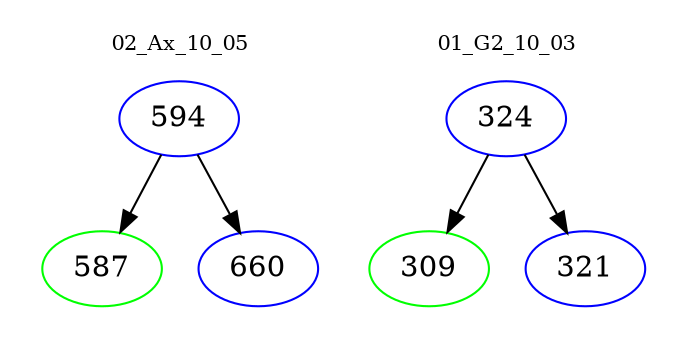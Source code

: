 digraph{
subgraph cluster_0 {
color = white
label = "02_Ax_10_05";
fontsize=10;
T0_594 [label="594", color="blue"]
T0_594 -> T0_587 [color="black"]
T0_587 [label="587", color="green"]
T0_594 -> T0_660 [color="black"]
T0_660 [label="660", color="blue"]
}
subgraph cluster_1 {
color = white
label = "01_G2_10_03";
fontsize=10;
T1_324 [label="324", color="blue"]
T1_324 -> T1_309 [color="black"]
T1_309 [label="309", color="green"]
T1_324 -> T1_321 [color="black"]
T1_321 [label="321", color="blue"]
}
}
